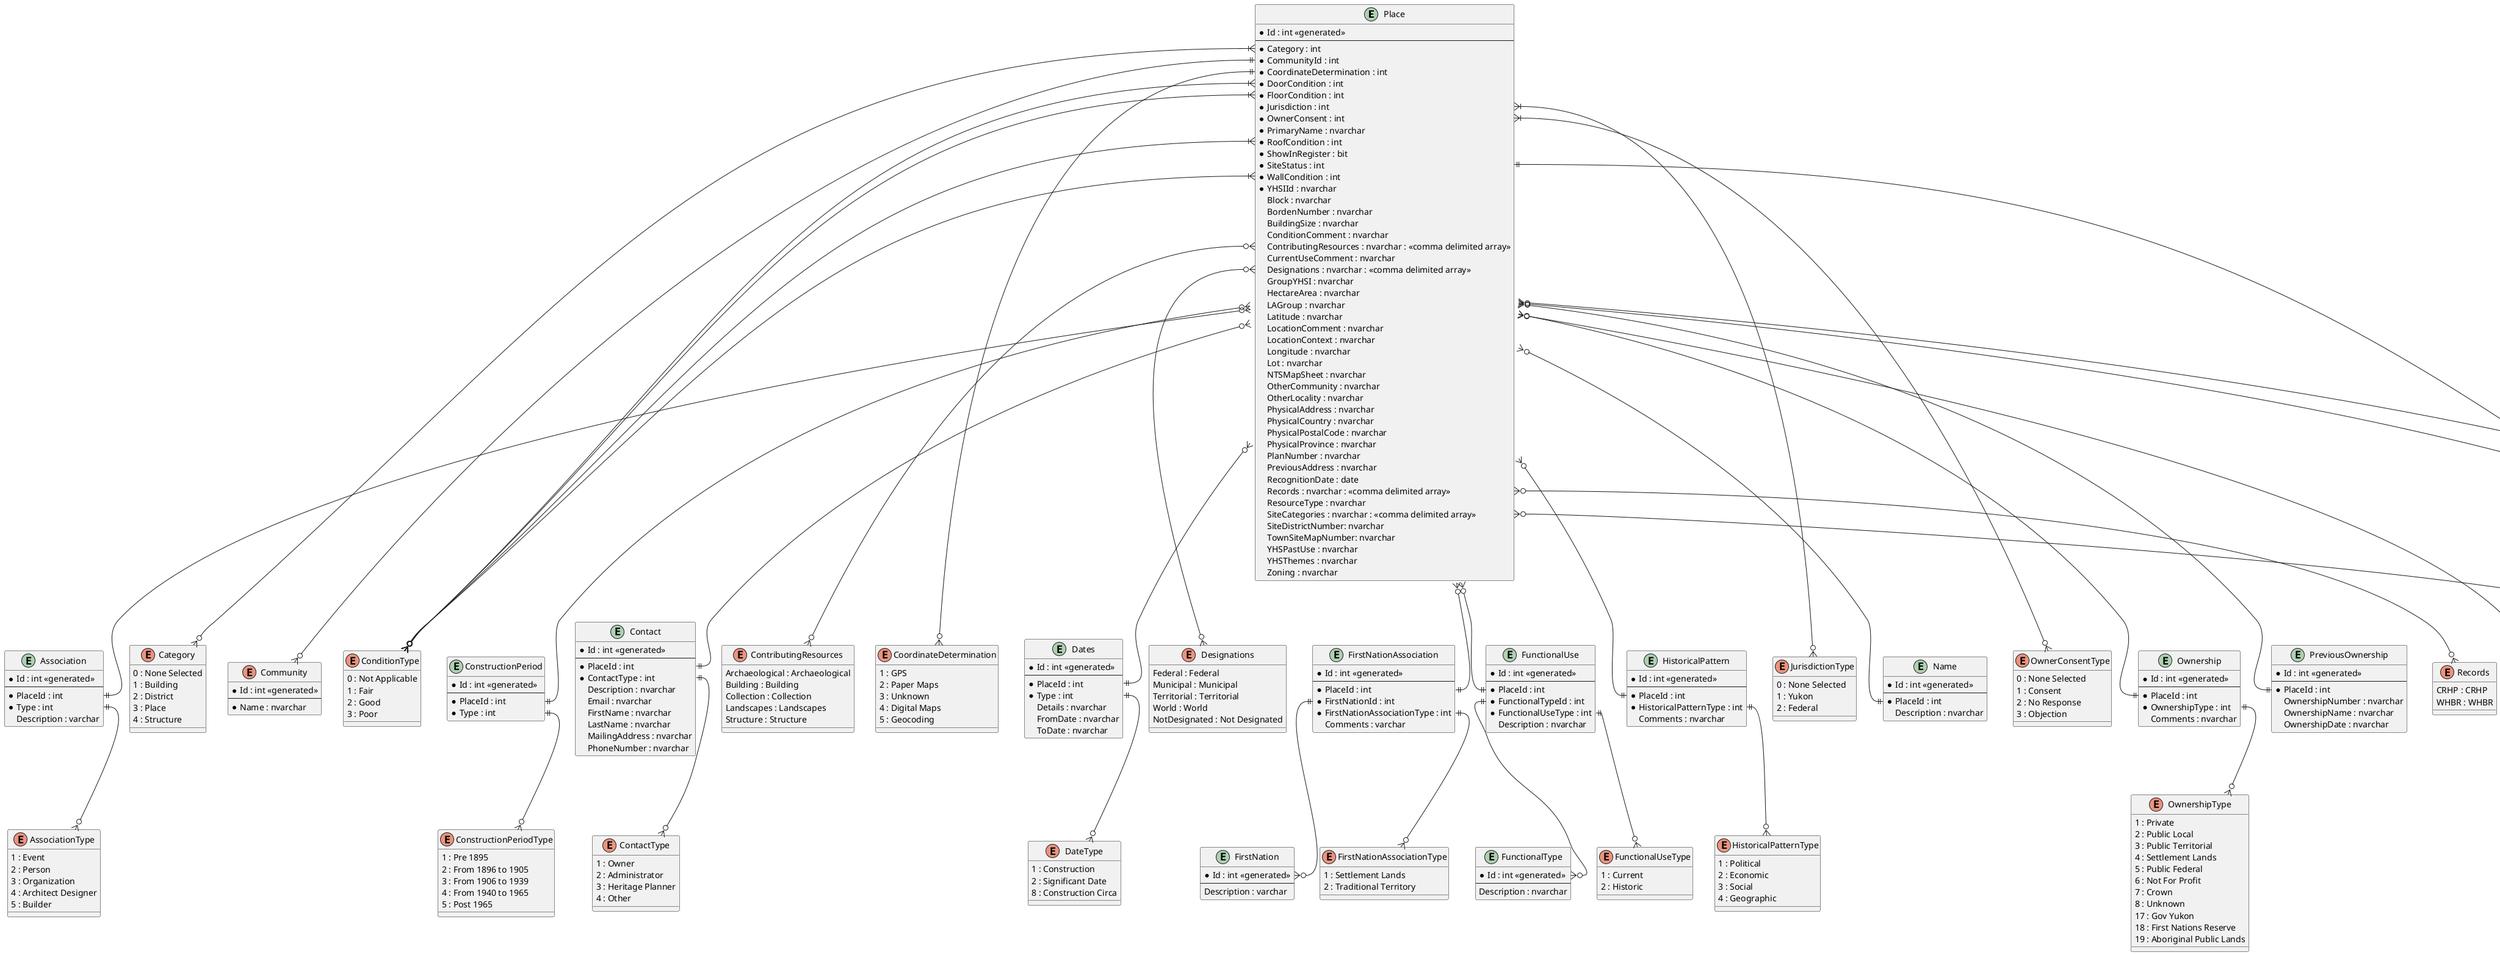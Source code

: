 @startuml

entity Place {
  * Id : int <<generated>>
  --
  * Category : int
  * CommunityId : int
  * CoordinateDetermination : int
  * DoorCondition : int
  * FloorCondition : int
  * Jurisdiction : int
  * OwnerConsent : int
  * PrimaryName : nvarchar
  * RoofCondition : int
  * ShowInRegister : bit
  * SiteStatus : int
  * WallCondition : int
  * YHSIId : nvarchar
  Block : nvarchar
  BordenNumber : nvarchar
  BuildingSize : nvarchar
  ConditionComment : nvarchar
  ContributingResources : nvarchar : <<comma delimited array>>
  CurrentUseComment : nvarchar
  Designations : nvarchar : <<comma delimited array>>
  GroupYHSI : nvarchar
  HectareArea : nvarchar
  LAGroup : nvarchar
  Latitude : nvarchar
  LocationComment : nvarchar
  LocationContext : nvarchar
  Longitude : nvarchar
  Lot : nvarchar
  NTSMapSheet : nvarchar
  OtherCommunity : nvarchar
  OtherLocality : nvarchar
  PhysicalAddress : nvarchar
  PhysicalCountry : nvarchar
  PhysicalPostalCode : nvarchar
  PhysicalProvince : nvarchar
  PlanNumber : nvarchar
  PreviousAddress : nvarchar
  RecognitionDate : date
  Records : nvarchar : <<comma delimited array>>
  ResourceType : nvarchar
  SiteCategories : nvarchar : <<comma delimited array>>
  SiteDistrictNumber: nvarchar
  TownSiteMapNumber: nvarchar
  YHSPastUse : nvarchar
  YHSThemes : nvarchar
  Zoning : nvarchar
}

entity Association {
  * Id : int <<generated>>
  --
  * PlaceId : int
  * Type : int
  Description : varchar
}

enum AssociationType {
  1 : Event
  2 : Person
  3 : Organization
  4 : Architect Designer
  5 : Builder
}

enum Category {
  0 : None Selected
  1 : Building
  2 : District
  3 : Place
  4 : Structure
}

enum Community {
  * Id : int <<generated>>
  --
  * Name : nvarchar
}

enum ConditionType {
  0 : Not Applicable
  1 : Fair
  2 : Good
  3 : Poor
}

entity ConstructionPeriod {
  * Id : int <<generated>>
  --
  * PlaceId : int
  * Type : int
}

enum ConstructionPeriodType {
  1 : Pre 1895
  2 : From 1896 to 1905
  3 : From 1906 to 1939
  4 : From 1940 to 1965
  5 : Post 1965
}

entity Contact {
  * Id : int <<generated>>
  --
  * PlaceId : int
  * ContactType : int
  Description : nvarchar
  Email : nvarchar
  FirstName : nvarchar
  LastName : nvarchar
  MailingAddress : nvarchar
  PhoneNumber : nvarchar
}

enum ContactType {
  1 : Owner
  2 : Administrator
  3 : Heritage Planner
  4 : Other
}

enum ContributingResources {
  Archaeological : Archaeological
  Building : Building
  Collection : Collection
  Landscapes : Landscapes
  Structure : Structure
}

enum CoordinateDetermination {
  1 : GPS
  2 : Paper Maps
  3 : Unknown
  4 : Digital Maps
  5 : Geocoding
}

entity Dates {
  * Id : int <<generated>>
  --
  * PlaceId : int
  * Type : int
  Details : nvarchar
  FromDate : nvarchar
  ToDate : nvarchar
}

enum DateType {
  1 : Construction
  2 : Significant Date
  8 : Construction Circa
}

enum Designations {
  Federal : Federal
  Municipal : Municipal
  Territorial : Territorial
  World : World
  NotDesignated : Not Designated
}

entity FirstNation {
  * Id : int <<generated>>
  --
  Description : varchar
}

entity FirstNationAssociation {
  * Id : int <<generated>>
  --
  * PlaceId : int
  * FirstNationId : int
  * FirstNationAssociationType : int
  Comments : varchar
}

enum FirstNationAssociationType {
  1 : Settlement Lands
  2 : Traditional Territory
}

entity FunctionalType {
  * Id : int <<generated>>
  --
  Description : nvarchar
}

entity FunctionalUse {
  * Id : int <<generated>>
  --
  * PlaceId : int
  * FunctionalTypeId : int
  * FunctionalUseType : int
  Description : nvarchar
}

enum FunctionalUseType {
  1 : Current
  2 : Historic
}

entity HistoricalPattern {
  * Id : int <<generated>>
  --
  * PlaceId : int
  * HistoricalPatternType : int
  Comments : nvarchar
}

enum HistoricalPatternType {
  1 : Political
  2 : Economic
  3 : Social
  4 : Geographic
}

enum JurisdictionType {
  0 : None Selected
  1 : Yukon
  2 : Federal
}

entity Name {
  * Id : int <<generated>>
  --
  * PlaceId : int
  Description : nvarchar
}

enum OwnerConsentType {
  0 : None Selected
  1 : Consent
  2 : No Response
  3 : Objection
}

entity Ownership {
  * Id : int <<generated>>
  --
  * PlaceId : int
  * OwnershipType : int
  Comments : nvarchar
}

enum OwnershipType {
  1 : Private
  2 : Public Local
  3 : Public Territorial
  4 : Settlement Lands
  5 : Public Federal
  6 : Not For Profit
  7 : Crown
  8 : Unknown
  17 : Gov Yukon
  18 : First Nations Reserve
  19 : Aboriginal Public Lands
}

entity PlaceTheme {
  * Id : int <<generated>>
  --
  * Category : nvarchar
  * Type : nvarchar
}

entity PreviousOwnership {
  * Id : int <<generated>>
  --
  * PlaceId : int
  OwnershipNumber : nvarchar
  OwnershipName : nvarchar
  OwnershipDate : nvarchar
}

enum Records {
  CRHP : CRHP
  WHBR : WHBR
}

entity RevisionLog {
  * Id : int <<generated>>
  --
  * PlaceId : int
  * RevisionLogType : int
  RevisionDate : nvarchar
  RevisedBy : nvarchar
  Details : nvarchar
}

enum RevisionLogType {
  1 : Initial Recording
  2 : Monitoring Visit
  3 : Research
  4 : Designation Assessment
  5 : Record Update
}

enum SiteCategories {
  Architecture : Architecture
  FirstNation : First Nation
  Gravesite : Gravesite
  Industrial : Industrial
  Landscape : Landscape
}

enum SiteStatus {
  1 : Standing
  2 : Demolished
  3 : Burned
  4 : Moved
  5 : Dimantled
  6 : Reconstruction
}

entity Theme {
  * Id: int <<generated>>
  --
  * PlaceId : int
  * PlaceThemeId : int
}

entity WebLink {
  * Id: int <<generated>>
  --
  * PlaceId : int
  * Type : int
  Address : varchar
}

enum WebLinkType {
  1 : Historic Place
  2 : Local Government
  3 : Federal/Provicial/Territorial
  4 : Other
}

Place::Category }|--o{ Category
Place::CommunityId ||--o{ Community
Place::ContributingResources }o--o{ ContributingResources
Place::CoordinateDetermination ||--o{ CoordinateDetermination
Place::Designations }o--o{ Designations
Place::DoorCondition }|--o{ ConditionType
Place::FloorCondition }|--o{ ConditionType
Place::Jurisdiction }|--o{ JurisdictionType
Place::OwnerConsent }|--o{ OwnerConsentType
Place::Records }o--o{ Records
Place::RoofCondition }|--o{ ConditionType
Place::SiteCategories }o--o{ SiteCategories
Place::SiteStatus ||--o{ SiteStatus
Place::WallCondition }|--o{ ConditionType
Place }o--|| Association::PlaceId
Place }o--|| ConstructionPeriod::PlaceId
Place }o--|| Contact::PlaceId
Place }o--|| Dates::PlaceId
Place }o--|| FirstNationAssociation::PlaceId
Place }o--|| HistoricalPattern::PlaceId
Place }o--|| Name::PlaceId
Place }o--|| Ownership::PlaceId
Place }o--|| PreviousOwnership::PlaceId
Place }o--|| RevisionLog::PlaceId
Place }o--|| Theme::PlaceId
Place }o--|| FunctionalUse::PlaceId
Place }o--|| WebLink::PlaceId
Association::Type ||--o{ AssociationType
ConstructionPeriod::Type ||--o{ ConstructionPeriodType
Dates::Type ||--o{ DateType
Contact::ContactType ||--o{ ContactType
FirstNationAssociation::FirstNationAssociationType ||--o{ FirstNationAssociationType
FirstNationAssociation::FirstNationId ||--o{ FirstNation::Id
FunctionalUse::FunctionalTypeId ||--o{ FunctionalType::Id
FunctionalUse::FunctionalUseType ||--o{ FunctionalUseType
HistoricalPattern::HistoricalPatternType ||--o{ HistoricalPatternType
Ownership::OwnershipType ||--o{ OwnershipType
RevisionLog::RevisionLogType ||--o{ RevisionLogType
WebLink::Type ||--o{ WebLinkType
Theme::PlaceThemeId ||--o{ PlaceTheme::Id

@enduml

